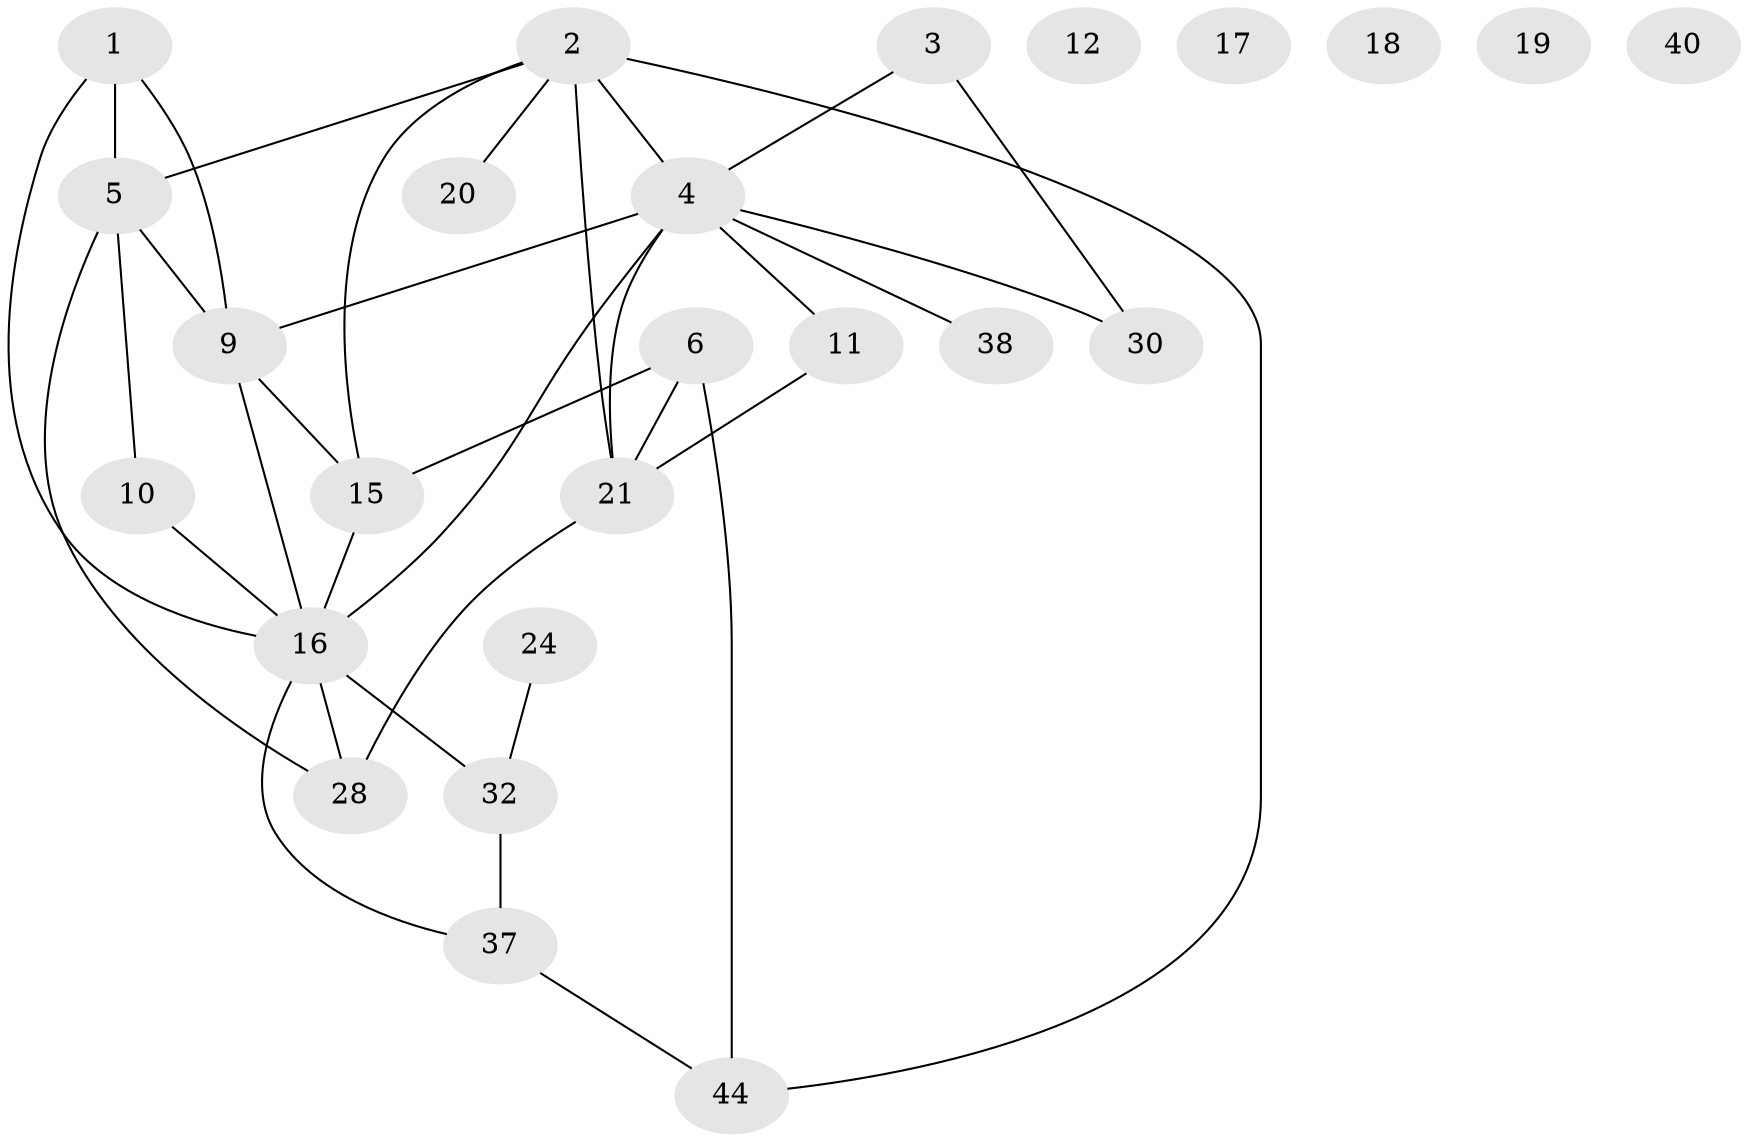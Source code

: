 // original degree distribution, {3: 0.32, 7: 0.06, 2: 0.18, 1: 0.2, 0: 0.1, 4: 0.08, 5: 0.02, 6: 0.04}
// Generated by graph-tools (version 1.1) at 2025/13/03/09/25 04:13:08]
// undirected, 25 vertices, 35 edges
graph export_dot {
graph [start="1"]
  node [color=gray90,style=filled];
  1 [super="+22"];
  2 [super="+13+7+14"];
  3 [super="+8"];
  4 [super="+25+31+23"];
  5 [super="+35"];
  6 [super="+34"];
  9 [super="+47+26"];
  10;
  11 [super="+41"];
  12;
  15;
  16 [super="+29"];
  17;
  18;
  19;
  20;
  21 [super="+48"];
  24;
  28;
  30 [super="+45+39"];
  32;
  37 [super="+50"];
  38;
  40;
  44;
  1 -- 5 [weight=2];
  1 -- 16;
  1 -- 9;
  2 -- 15;
  2 -- 21;
  2 -- 4 [weight=2];
  2 -- 20;
  2 -- 44;
  2 -- 5;
  3 -- 30;
  3 -- 4;
  4 -- 21;
  4 -- 38;
  4 -- 11;
  4 -- 16;
  4 -- 30;
  4 -- 9;
  5 -- 9;
  5 -- 10;
  5 -- 28;
  6 -- 15;
  6 -- 21;
  6 -- 44;
  9 -- 16;
  9 -- 15;
  10 -- 16;
  11 -- 21;
  15 -- 16;
  16 -- 32 [weight=2];
  16 -- 37;
  16 -- 28;
  21 -- 28;
  24 -- 32;
  32 -- 37;
  37 -- 44;
}
